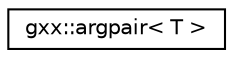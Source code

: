 digraph "Graphical Class Hierarchy"
{
  edge [fontname="Helvetica",fontsize="10",labelfontname="Helvetica",labelfontsize="10"];
  node [fontname="Helvetica",fontsize="10",shape=record];
  rankdir="LR";
  Node1 [label="gxx::argpair\< T \>",height=0.2,width=0.4,color="black", fillcolor="white", style="filled",URL="$classgxx_1_1argpair.html"];
}
